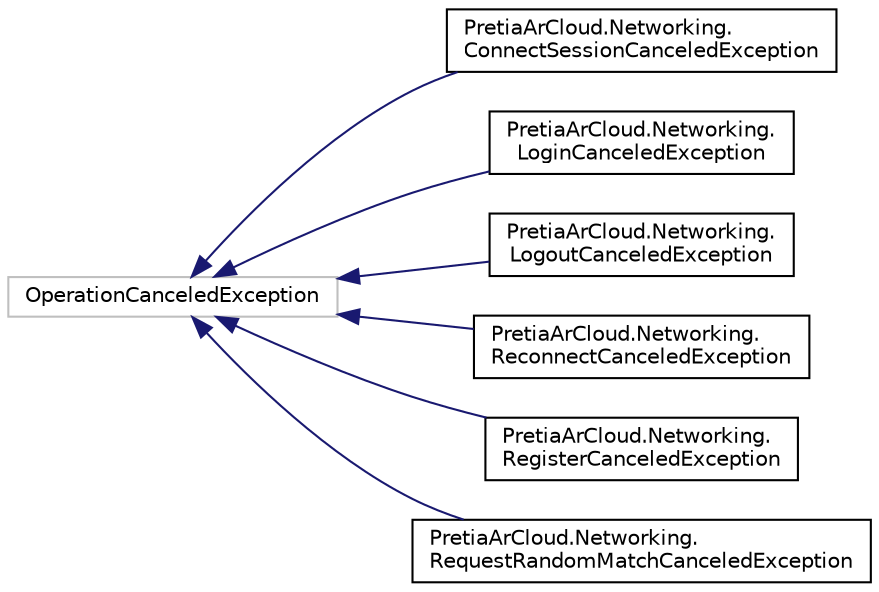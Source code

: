 digraph "Graphical Class Hierarchy"
{
 // LATEX_PDF_SIZE
  edge [fontname="Helvetica",fontsize="10",labelfontname="Helvetica",labelfontsize="10"];
  node [fontname="Helvetica",fontsize="10",shape=record];
  rankdir="LR";
  Node51 [label="OperationCanceledException",height=0.2,width=0.4,color="grey75", fillcolor="white", style="filled",tooltip=" "];
  Node51 -> Node0 [dir="back",color="midnightblue",fontsize="10",style="solid",fontname="Helvetica"];
  Node0 [label="PretiaArCloud.Networking.\lConnectSessionCanceledException",height=0.2,width=0.4,color="black", fillcolor="white", style="filled",URL="$classPretiaArCloud_1_1Networking_1_1ConnectSessionCanceledException.html",tooltip=" "];
  Node51 -> Node53 [dir="back",color="midnightblue",fontsize="10",style="solid",fontname="Helvetica"];
  Node53 [label="PretiaArCloud.Networking.\lLoginCanceledException",height=0.2,width=0.4,color="black", fillcolor="white", style="filled",URL="$classPretiaArCloud_1_1Networking_1_1LoginCanceledException.html",tooltip=" "];
  Node51 -> Node54 [dir="back",color="midnightblue",fontsize="10",style="solid",fontname="Helvetica"];
  Node54 [label="PretiaArCloud.Networking.\lLogoutCanceledException",height=0.2,width=0.4,color="black", fillcolor="white", style="filled",URL="$classPretiaArCloud_1_1Networking_1_1LogoutCanceledException.html",tooltip=" "];
  Node51 -> Node55 [dir="back",color="midnightblue",fontsize="10",style="solid",fontname="Helvetica"];
  Node55 [label="PretiaArCloud.Networking.\lReconnectCanceledException",height=0.2,width=0.4,color="black", fillcolor="white", style="filled",URL="$classPretiaArCloud_1_1Networking_1_1ReconnectCanceledException.html",tooltip=" "];
  Node51 -> Node56 [dir="back",color="midnightblue",fontsize="10",style="solid",fontname="Helvetica"];
  Node56 [label="PretiaArCloud.Networking.\lRegisterCanceledException",height=0.2,width=0.4,color="black", fillcolor="white", style="filled",URL="$classPretiaArCloud_1_1Networking_1_1RegisterCanceledException.html",tooltip=" "];
  Node51 -> Node57 [dir="back",color="midnightblue",fontsize="10",style="solid",fontname="Helvetica"];
  Node57 [label="PretiaArCloud.Networking.\lRequestRandomMatchCanceledException",height=0.2,width=0.4,color="black", fillcolor="white", style="filled",URL="$classPretiaArCloud_1_1Networking_1_1RequestRandomMatchCanceledException.html",tooltip=" "];
}
